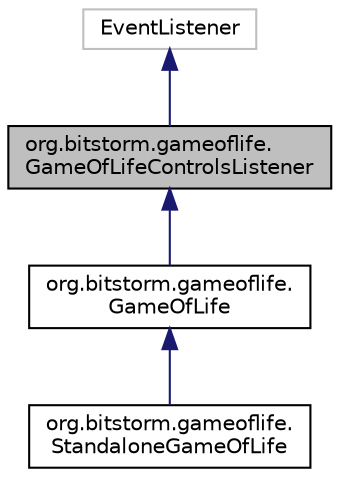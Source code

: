digraph "org.bitstorm.gameoflife.GameOfLifeControlsListener"
{
  edge [fontname="Helvetica",fontsize="10",labelfontname="Helvetica",labelfontsize="10"];
  node [fontname="Helvetica",fontsize="10",shape=record];
  Node1 [label="org.bitstorm.gameoflife.\lGameOfLifeControlsListener",height=0.2,width=0.4,color="black", fillcolor="grey75", style="filled", fontcolor="black"];
  Node2 -> Node1 [dir="back",color="midnightblue",fontsize="10",style="solid",fontname="Helvetica"];
  Node2 [label="EventListener",height=0.2,width=0.4,color="grey75", fillcolor="white", style="filled"];
  Node1 -> Node3 [dir="back",color="midnightblue",fontsize="10",style="solid",fontname="Helvetica"];
  Node3 [label="org.bitstorm.gameoflife.\lGameOfLife",height=0.2,width=0.4,color="black", fillcolor="white", style="filled",URL="$classorg_1_1bitstorm_1_1gameoflife_1_1GameOfLife.html"];
  Node3 -> Node4 [dir="back",color="midnightblue",fontsize="10",style="solid",fontname="Helvetica"];
  Node4 [label="org.bitstorm.gameoflife.\lStandaloneGameOfLife",height=0.2,width=0.4,color="black", fillcolor="white", style="filled",URL="$classorg_1_1bitstorm_1_1gameoflife_1_1StandaloneGameOfLife.html"];
}
